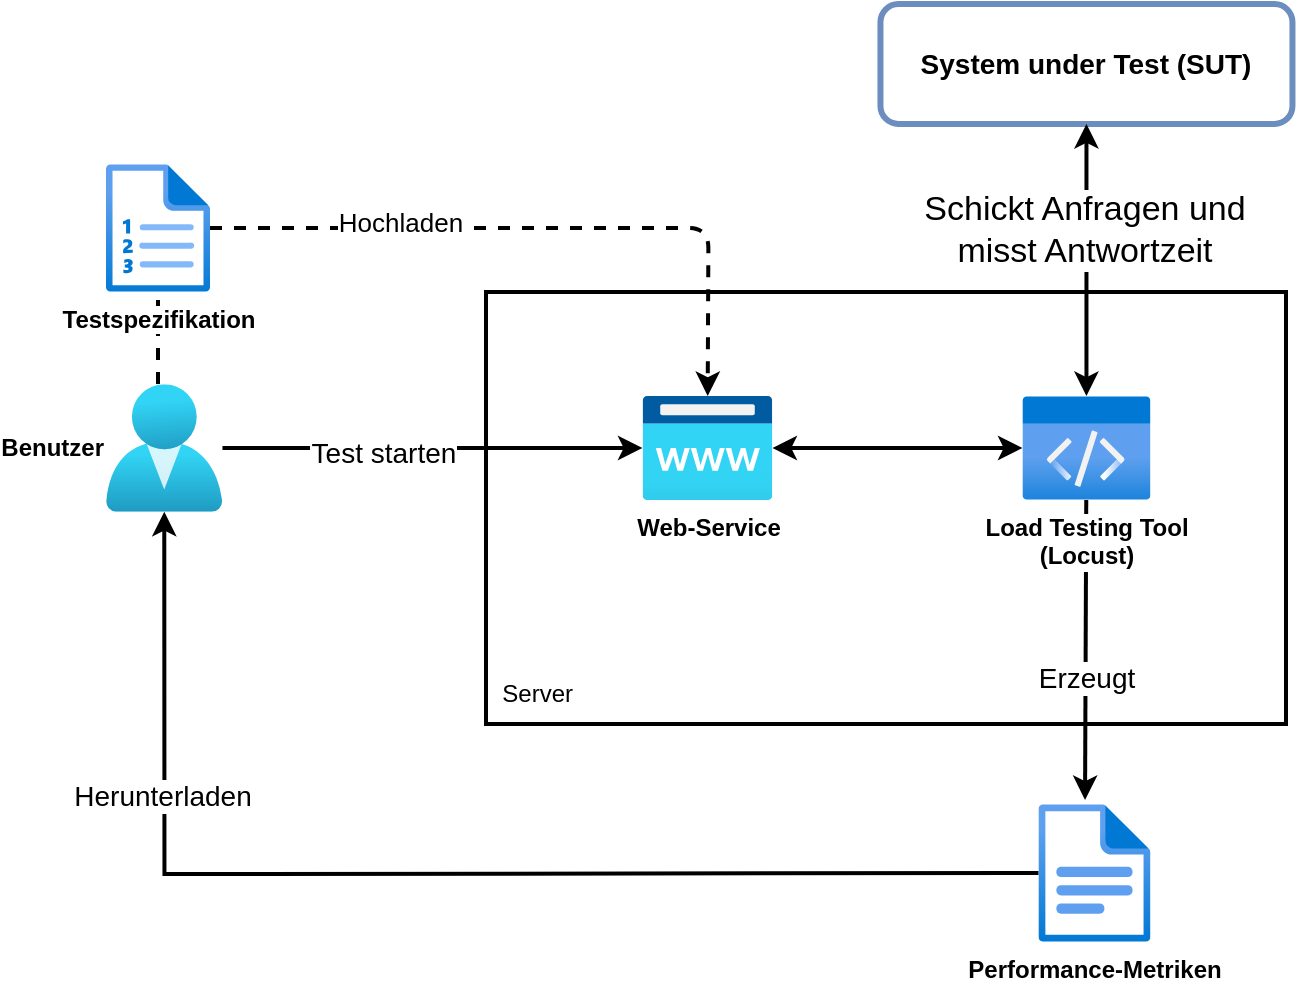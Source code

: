 <mxfile version="16.4.0" type="device"><diagram id="M-mdCgOV4gyrV_VDAVOd" name="Seite-1"><mxGraphModel dx="1102" dy="857" grid="1" gridSize="10" guides="1" tooltips="1" connect="1" arrows="1" fold="1" page="1" pageScale="1" pageWidth="827" pageHeight="1169" math="0" shadow="0"><root><mxCell id="0"/><mxCell id="1" parent="0"/><mxCell id="k1AJMTVPse38ABMCoygw-1" value="" style="rounded=0;whiteSpace=wrap;html=1;fillColor=none;strokeWidth=2;" vertex="1" parent="1"><mxGeometry x="260" y="164" width="400" height="216" as="geometry"/></mxCell><mxCell id="bBGInXUnpJ5Pf_Hf7ggB-1" value="" style="endArrow=none;dashed=1;html=1;rounded=0;strokeWidth=2;" parent="1" target="JOIKE3mxAOFGKBeM_eHd-4" edge="1"><mxGeometry width="50" height="50" relative="1" as="geometry"><mxPoint x="96" y="210" as="sourcePoint"/><mxPoint x="280" y="340" as="targetPoint"/></mxGeometry></mxCell><mxCell id="JOIKE3mxAOFGKBeM_eHd-1" value="Performance-Metriken" style="aspect=fixed;html=1;points=[];align=center;image;fontSize=12;image=img/lib/azure2/general/File.svg;fontStyle=1" parent="1" vertex="1"><mxGeometry x="536.23" y="420" width="56.0" height="69" as="geometry"/></mxCell><mxCell id="JOIKE3mxAOFGKBeM_eHd-3" value="Benutzer" style="aspect=fixed;html=1;points=[];align=right;image;fontSize=12;image=img/lib/azure2/identity/Users.svg;fontStyle=1;labelPosition=left;verticalLabelPosition=middle;verticalAlign=middle;" parent="1" vertex="1"><mxGeometry x="70" y="210.16" width="58.23" height="63.69" as="geometry"/></mxCell><mxCell id="JOIKE3mxAOFGKBeM_eHd-4" value="Testspezifikation" style="aspect=fixed;html=1;points=[];align=center;image;fontSize=12;image=img/lib/azure2/azure_stack/Plans.svg;fontStyle=1" parent="1" vertex="1"><mxGeometry x="70" y="100" width="52" height="64" as="geometry"/></mxCell><mxCell id="JOIKE3mxAOFGKBeM_eHd-5" value="Web-Service" style="aspect=fixed;html=1;points=[];align=center;image;fontSize=12;image=img/lib/azure2/app_services/App_Service_Domains.svg;fontStyle=1" parent="1" vertex="1"><mxGeometry x="338.23" y="216" width="65" height="52" as="geometry"/></mxCell><mxCell id="JOIKE3mxAOFGKBeM_eHd-7" value="System under Test (SUT)" style="rounded=1;whiteSpace=wrap;html=1;strokeColor=#6C8EBF;strokeWidth=3;fillColor=none;fontSize=14;fontStyle=1" parent="1" vertex="1"><mxGeometry x="457.23" y="20" width="206" height="60" as="geometry"/></mxCell><mxCell id="JOIKE3mxAOFGKBeM_eHd-10" value="" style="endArrow=classic;startArrow=classic;html=1;rounded=0;fontSize=14;strokeWidth=2;" parent="1" source="JOIKE3mxAOFGKBeM_eHd-5" target="JOIKE3mxAOFGKBeM_eHd-2" edge="1"><mxGeometry width="50" height="50" relative="1" as="geometry"><mxPoint x="388.23" y="290" as="sourcePoint"/><mxPoint x="438.23" y="240" as="targetPoint"/></mxGeometry></mxCell><mxCell id="JOIKE3mxAOFGKBeM_eHd-11" value="" style="endArrow=classic;html=1;rounded=0;fontSize=14;entryX=0.416;entryY=-0.029;entryDx=0;entryDy=0;entryPerimeter=0;strokeWidth=2;" parent="1" source="JOIKE3mxAOFGKBeM_eHd-2" target="JOIKE3mxAOFGKBeM_eHd-1" edge="1"><mxGeometry width="50" height="50" relative="1" as="geometry"><mxPoint x="518.23" y="340" as="sourcePoint"/><mxPoint x="568.23" y="290" as="targetPoint"/></mxGeometry></mxCell><mxCell id="JOIKE3mxAOFGKBeM_eHd-15" value="Erzeugt" style="edgeLabel;html=1;align=center;verticalAlign=middle;resizable=0;points=[];fontSize=14;fontColor=default;" parent="JOIKE3mxAOFGKBeM_eHd-11" vertex="1" connectable="0"><mxGeometry x="0.181" relative="1" as="geometry"><mxPoint as="offset"/></mxGeometry></mxCell><mxCell id="JOIKE3mxAOFGKBeM_eHd-2" value="Load Testing Tool&lt;br&gt;(Locust)" style="aspect=fixed;html=1;points=[];align=center;image;fontSize=12;image=img/lib/azure2/general/Code.svg;fontStyle=1;labelBackgroundColor=#FFFFFF;labelBorderColor=none;fontColor=default;" parent="1" vertex="1"><mxGeometry x="528.23" y="216" width="64" height="52" as="geometry"/></mxCell><mxCell id="JOIKE3mxAOFGKBeM_eHd-12" value="" style="endArrow=classic;startArrow=classic;html=1;rounded=0;fontSize=14;fontColor=default;strokeWidth=2;" parent="1" source="JOIKE3mxAOFGKBeM_eHd-2" target="JOIKE3mxAOFGKBeM_eHd-7" edge="1"><mxGeometry width="50" height="50" relative="1" as="geometry"><mxPoint x="528.23" y="130" as="sourcePoint"/><mxPoint x="578.23" y="80" as="targetPoint"/></mxGeometry></mxCell><mxCell id="JOIKE3mxAOFGKBeM_eHd-21" value="Schickt Anfragen und&lt;br&gt;misst Antwortzeit" style="edgeLabel;html=1;align=center;verticalAlign=middle;resizable=0;points=[];fontSize=17;fontColor=default;" parent="JOIKE3mxAOFGKBeM_eHd-12" vertex="1" connectable="0"><mxGeometry x="0.218" y="1" relative="1" as="geometry"><mxPoint as="offset"/></mxGeometry></mxCell><mxCell id="JOIKE3mxAOFGKBeM_eHd-13" value="" style="endArrow=classic;html=1;rounded=0;fontSize=14;fontColor=default;strokeWidth=2;" parent="1" source="JOIKE3mxAOFGKBeM_eHd-1" target="JOIKE3mxAOFGKBeM_eHd-3" edge="1"><mxGeometry width="50" height="50" relative="1" as="geometry"><mxPoint x="498.23" y="490" as="sourcePoint"/><mxPoint x="548.23" y="440" as="targetPoint"/><Array as="points"><mxPoint x="99.23" y="455"/></Array></mxGeometry></mxCell><mxCell id="JOIKE3mxAOFGKBeM_eHd-14" value="Herunterladen" style="edgeLabel;html=1;align=center;verticalAlign=middle;resizable=0;points=[];fontSize=14;fontColor=default;" parent="JOIKE3mxAOFGKBeM_eHd-13" vertex="1" connectable="0"><mxGeometry x="0.542" y="1" relative="1" as="geometry"><mxPoint as="offset"/></mxGeometry></mxCell><mxCell id="JOIKE3mxAOFGKBeM_eHd-16" value="" style="endArrow=classic;html=1;rounded=0;fontSize=14;fontColor=default;strokeWidth=2;" parent="1" source="JOIKE3mxAOFGKBeM_eHd-3" target="JOIKE3mxAOFGKBeM_eHd-5" edge="1"><mxGeometry width="50" height="50" relative="1" as="geometry"><mxPoint x="428.23" y="280" as="sourcePoint"/><mxPoint x="478.23" y="230" as="targetPoint"/></mxGeometry></mxCell><mxCell id="JOIKE3mxAOFGKBeM_eHd-17" value="Test starten" style="edgeLabel;align=center;verticalAlign=middle;resizable=0;points=[];fontSize=14;fontColor=default;labelBorderColor=none;labelBackgroundColor=default;" parent="JOIKE3mxAOFGKBeM_eHd-16" vertex="1" connectable="0"><mxGeometry x="-0.231" y="-1" relative="1" as="geometry"><mxPoint as="offset"/></mxGeometry></mxCell><mxCell id="JOIKE3mxAOFGKBeM_eHd-19" value="" style="endArrow=classic;html=1;rounded=1;fontSize=14;fontColor=default;dashed=1;strokeWidth=2;" parent="1" source="JOIKE3mxAOFGKBeM_eHd-4" target="JOIKE3mxAOFGKBeM_eHd-5" edge="1"><mxGeometry width="50" height="50" relative="1" as="geometry"><mxPoint x="428.23" y="260" as="sourcePoint"/><mxPoint x="478.23" y="210" as="targetPoint"/><Array as="points"><mxPoint x="371.23" y="132"/></Array></mxGeometry></mxCell><mxCell id="k1AJMTVPse38ABMCoygw-2" value="&lt;font style=&quot;font-size: 13px&quot;&gt;Hochladen&lt;/font&gt;" style="edgeLabel;html=1;align=center;verticalAlign=middle;resizable=0;points=[];" vertex="1" connectable="0" parent="JOIKE3mxAOFGKBeM_eHd-19"><mxGeometry x="-0.43" y="-5" relative="1" as="geometry"><mxPoint y="-8" as="offset"/></mxGeometry></mxCell><mxCell id="k1AJMTVPse38ABMCoygw-3" value="Server&amp;nbsp;" style="text;html=1;strokeColor=none;fillColor=none;align=center;verticalAlign=middle;whiteSpace=wrap;rounded=0;" vertex="1" parent="1"><mxGeometry x="260" y="350" width="55" height="30" as="geometry"/></mxCell></root></mxGraphModel></diagram></mxfile>